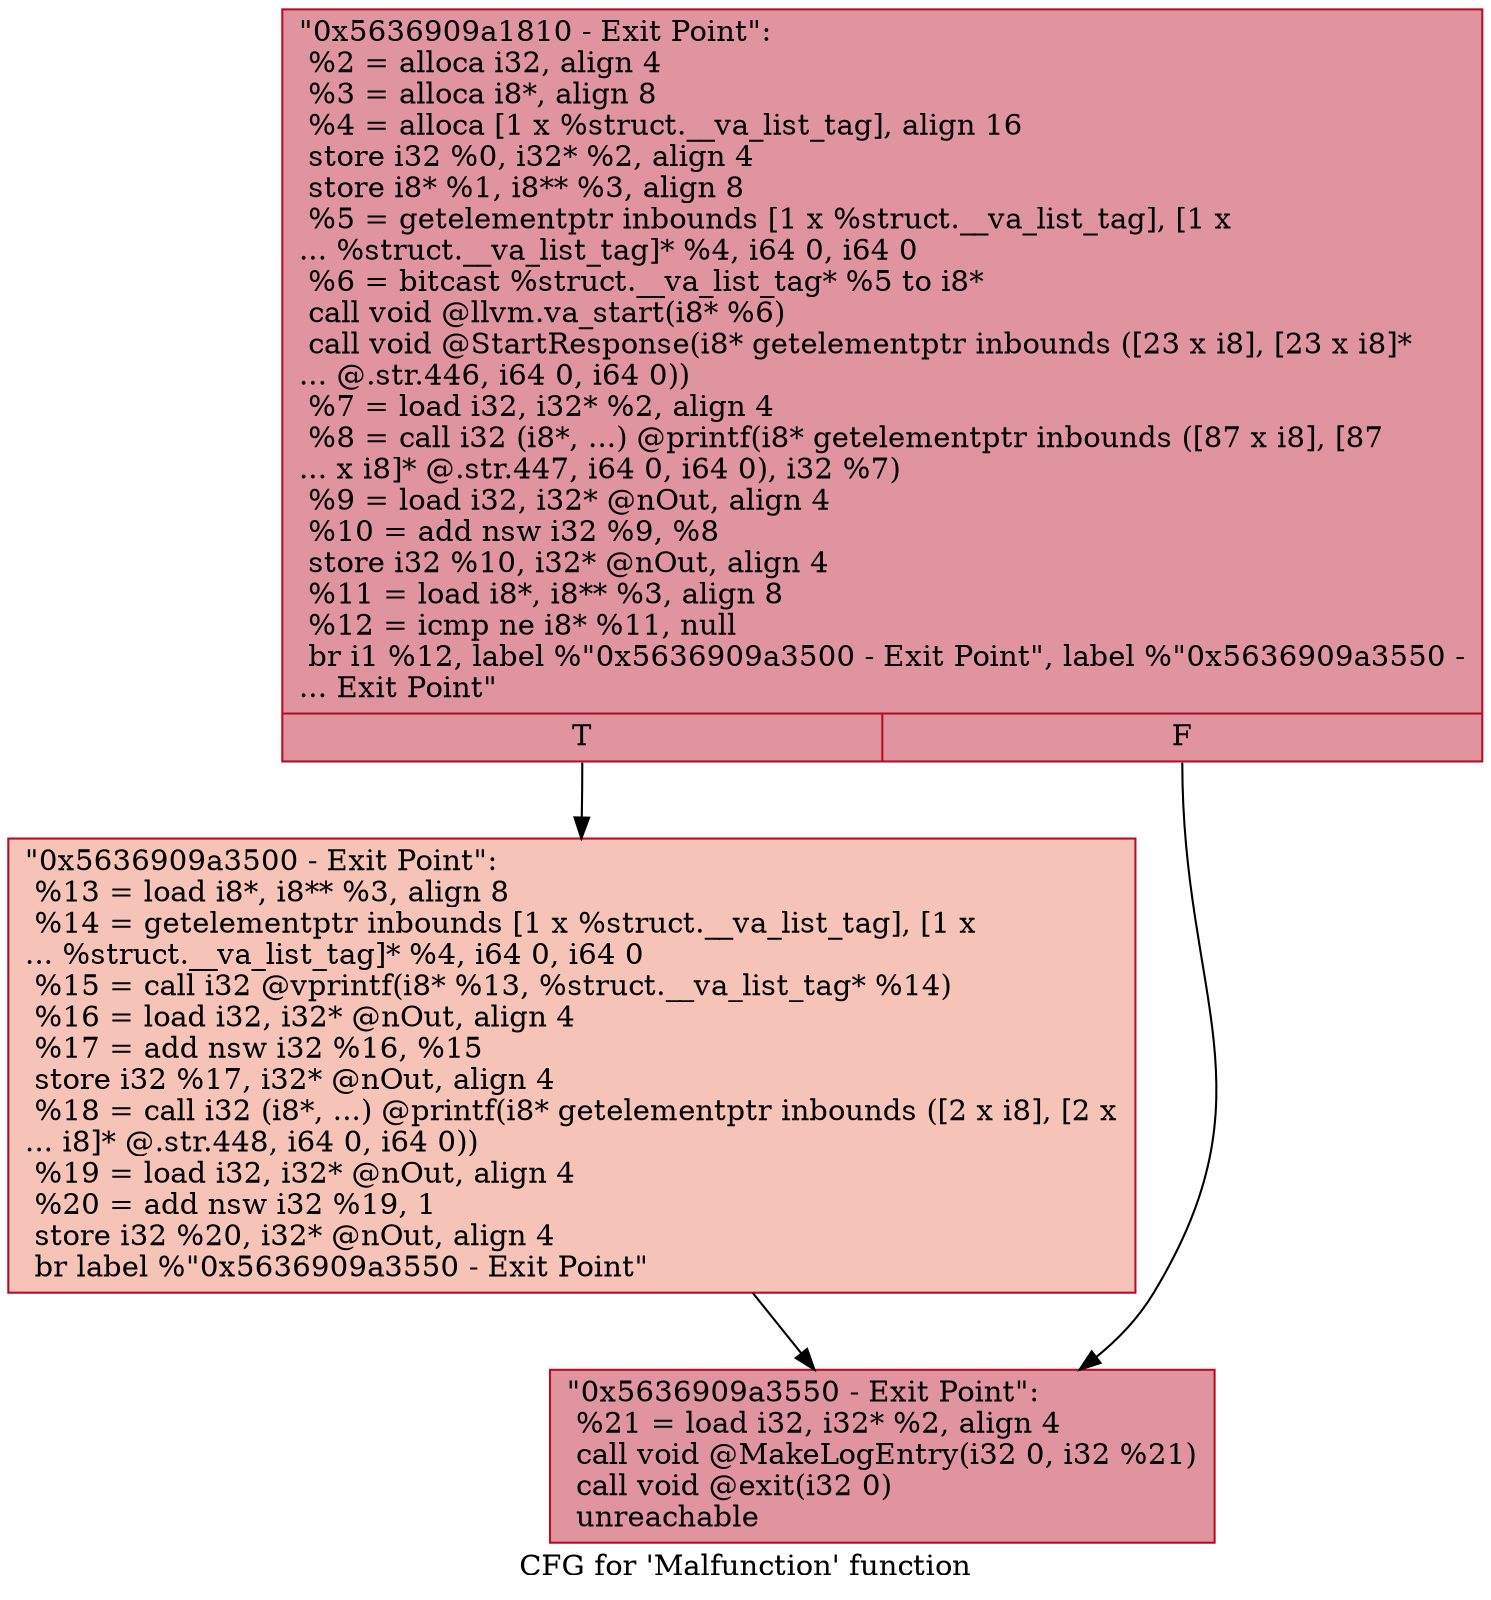 digraph "CFG for 'Malfunction' function" {
	label="CFG for 'Malfunction' function";

	Node0x5636909a1810 [shape=record,color="#b70d28ff", style=filled, fillcolor="#b70d2870",label="{\"0x5636909a1810 - Exit Point\":\l  %2 = alloca i32, align 4\l  %3 = alloca i8*, align 8\l  %4 = alloca [1 x %struct.__va_list_tag], align 16\l  store i32 %0, i32* %2, align 4\l  store i8* %1, i8** %3, align 8\l  %5 = getelementptr inbounds [1 x %struct.__va_list_tag], [1 x\l... %struct.__va_list_tag]* %4, i64 0, i64 0\l  %6 = bitcast %struct.__va_list_tag* %5 to i8*\l  call void @llvm.va_start(i8* %6)\l  call void @StartResponse(i8* getelementptr inbounds ([23 x i8], [23 x i8]*\l... @.str.446, i64 0, i64 0))\l  %7 = load i32, i32* %2, align 4\l  %8 = call i32 (i8*, ...) @printf(i8* getelementptr inbounds ([87 x i8], [87\l... x i8]* @.str.447, i64 0, i64 0), i32 %7)\l  %9 = load i32, i32* @nOut, align 4\l  %10 = add nsw i32 %9, %8\l  store i32 %10, i32* @nOut, align 4\l  %11 = load i8*, i8** %3, align 8\l  %12 = icmp ne i8* %11, null\l  br i1 %12, label %\"0x5636909a3500 - Exit Point\", label %\"0x5636909a3550 -\l... Exit Point\"\l|{<s0>T|<s1>F}}"];
	Node0x5636909a1810:s0 -> Node0x5636909a3500;
	Node0x5636909a1810:s1 -> Node0x5636909a3550;
	Node0x5636909a3500 [shape=record,color="#b70d28ff", style=filled, fillcolor="#e8765c70",label="{\"0x5636909a3500 - Exit Point\":                    \l  %13 = load i8*, i8** %3, align 8\l  %14 = getelementptr inbounds [1 x %struct.__va_list_tag], [1 x\l... %struct.__va_list_tag]* %4, i64 0, i64 0\l  %15 = call i32 @vprintf(i8* %13, %struct.__va_list_tag* %14)\l  %16 = load i32, i32* @nOut, align 4\l  %17 = add nsw i32 %16, %15\l  store i32 %17, i32* @nOut, align 4\l  %18 = call i32 (i8*, ...) @printf(i8* getelementptr inbounds ([2 x i8], [2 x\l... i8]* @.str.448, i64 0, i64 0))\l  %19 = load i32, i32* @nOut, align 4\l  %20 = add nsw i32 %19, 1\l  store i32 %20, i32* @nOut, align 4\l  br label %\"0x5636909a3550 - Exit Point\"\l}"];
	Node0x5636909a3500 -> Node0x5636909a3550;
	Node0x5636909a3550 [shape=record,color="#b70d28ff", style=filled, fillcolor="#b70d2870",label="{\"0x5636909a3550 - Exit Point\":                    \l  %21 = load i32, i32* %2, align 4\l  call void @MakeLogEntry(i32 0, i32 %21)\l  call void @exit(i32 0)\l  unreachable\l}"];
}
